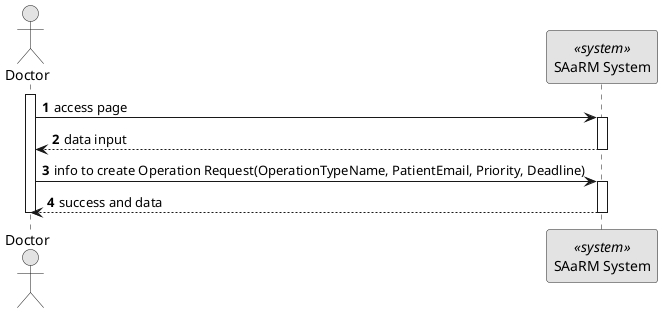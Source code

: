 @startuml 5.1.8
skinparam monochrome true
skinparam packageStyle rectangle
skinparam shadowing false

autonumber

actor "Doctor" as AD
participant "SAaRM System" as SYS <<system>>

activate AD
AD -> SYS: access page
activate SYS
SYS --> AD : data input
deactivate SYS
AD -> SYS : info to create Operation Request(OperationTypeName, PatientEmail, Priority, Deadline)
activate SYS
SYS --> AD : success and data

deactivate SYS

deactivate AD



@enduml
